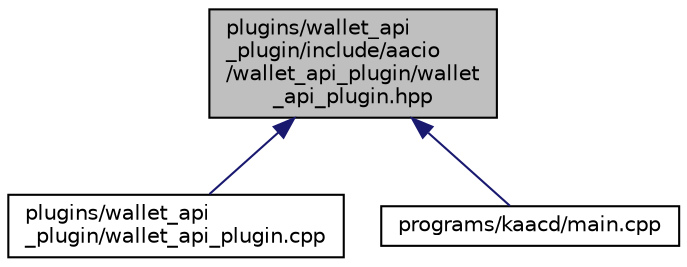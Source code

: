 digraph "plugins/wallet_api_plugin/include/aacio/wallet_api_plugin/wallet_api_plugin.hpp"
{
  edge [fontname="Helvetica",fontsize="10",labelfontname="Helvetica",labelfontsize="10"];
  node [fontname="Helvetica",fontsize="10",shape=record];
  Node155 [label="plugins/wallet_api\l_plugin/include/aacio\l/wallet_api_plugin/wallet\l_api_plugin.hpp",height=0.2,width=0.4,color="black", fillcolor="grey75", style="filled", fontcolor="black"];
  Node155 -> Node156 [dir="back",color="midnightblue",fontsize="10",style="solid",fontname="Helvetica"];
  Node156 [label="plugins/wallet_api\l_plugin/wallet_api_plugin.cpp",height=0.2,width=0.4,color="black", fillcolor="white", style="filled",URL="$wallet__api__plugin_8cpp.html"];
  Node155 -> Node157 [dir="back",color="midnightblue",fontsize="10",style="solid",fontname="Helvetica"];
  Node157 [label="programs/kaacd/main.cpp",height=0.2,width=0.4,color="black", fillcolor="white", style="filled",URL="$programs_2kaacd_2main_8cpp.html"];
}
